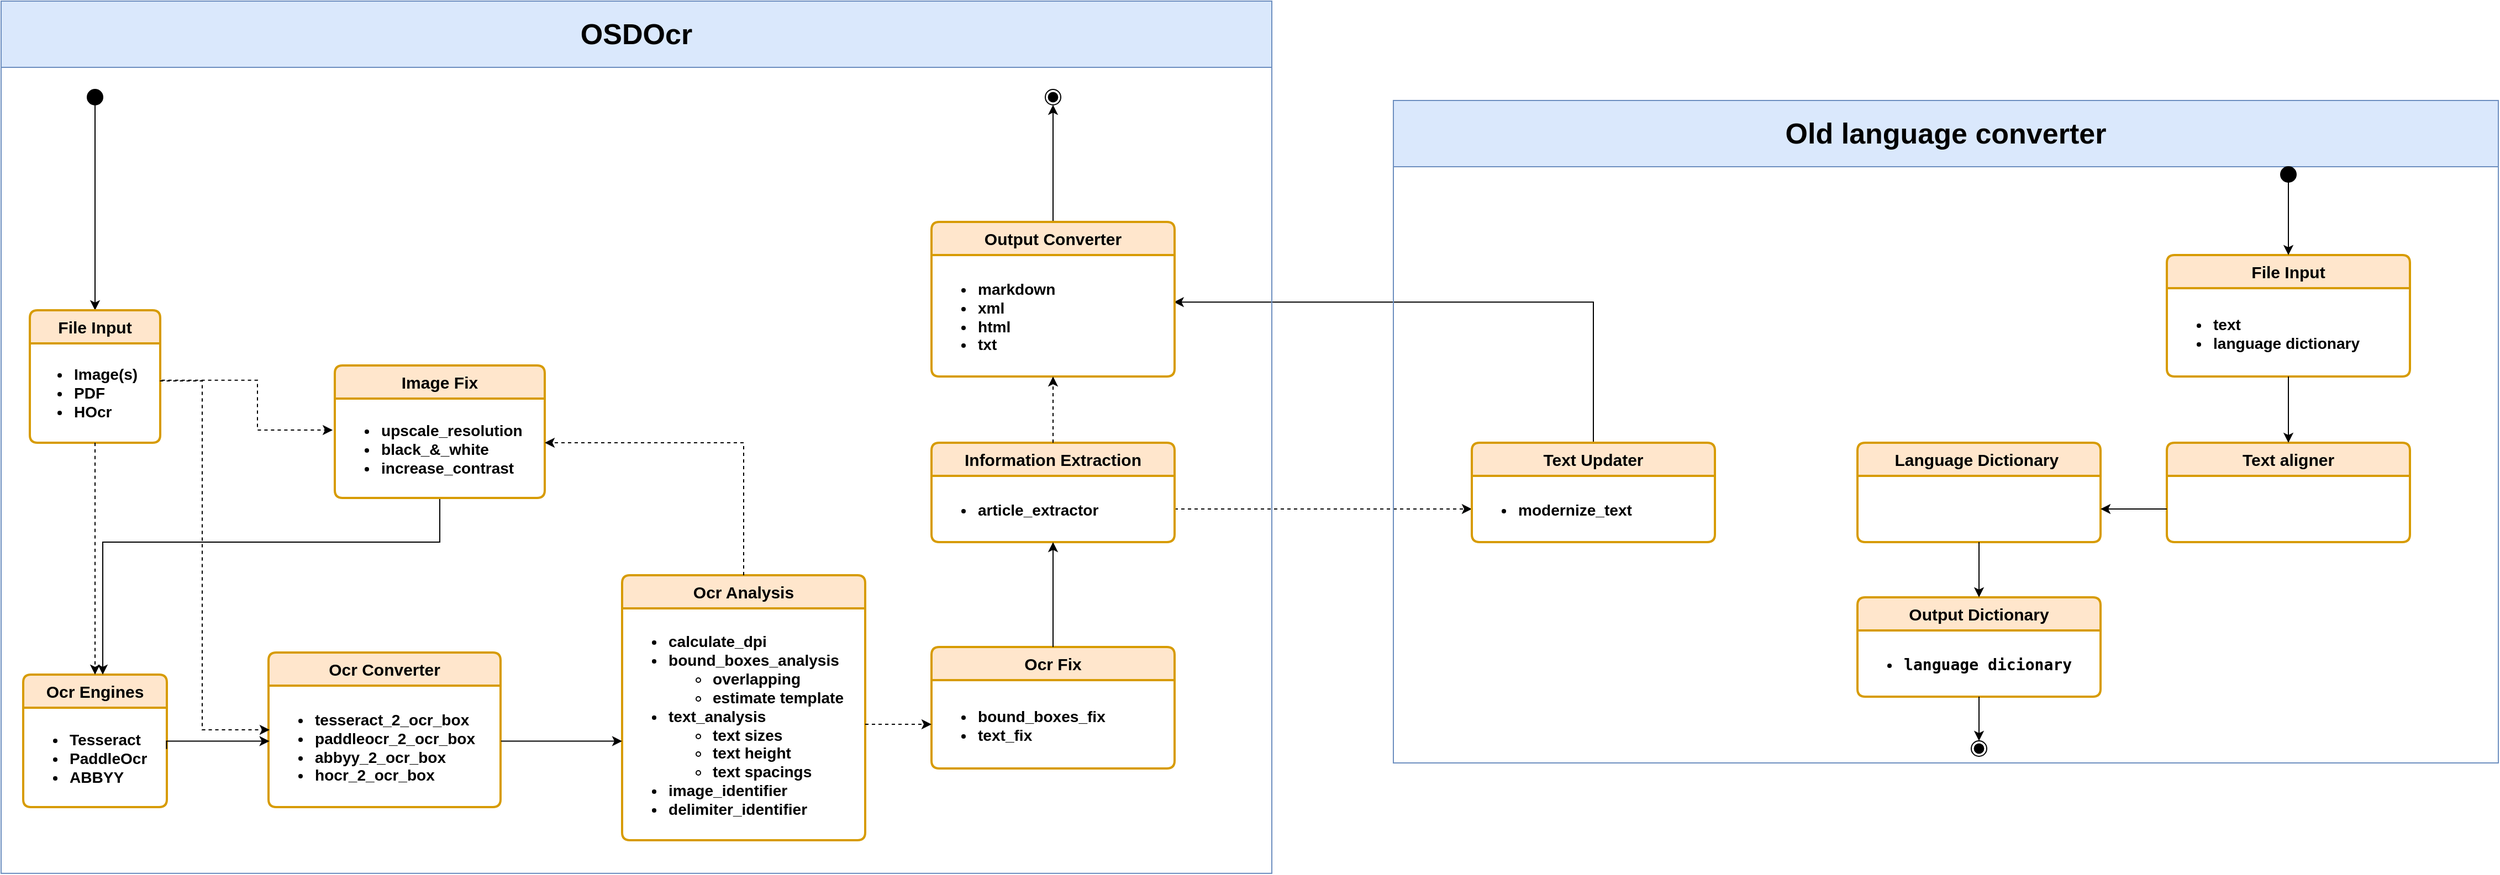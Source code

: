 <mxfile version="22.0.8" type="device">
  <diagram name="Página-1" id="f4myjXXkz3d_2DM51SEM">
    <mxGraphModel dx="2817" dy="2324" grid="1" gridSize="10" guides="1" tooltips="1" connect="1" arrows="1" fold="1" page="1" pageScale="1" pageWidth="827" pageHeight="1169" math="0" shadow="0">
      <root>
        <mxCell id="0" />
        <mxCell id="1" parent="0" />
        <mxCell id="zhg8SkGp06ClBrMdq5oj-50" value="" style="edgeStyle=orthogonalEdgeStyle;rounded=0;orthogonalLoop=1;jettySize=auto;html=1;dashed=1;" edge="1" parent="1" source="zhg8SkGp06ClBrMdq5oj-33" target="zhg8SkGp06ClBrMdq5oj-39">
          <mxGeometry relative="1" as="geometry" />
        </mxCell>
        <mxCell id="zhg8SkGp06ClBrMdq5oj-51" style="edgeStyle=orthogonalEdgeStyle;rounded=0;orthogonalLoop=1;jettySize=auto;html=1;exitX=0.5;exitY=0;exitDx=0;exitDy=0;entryX=0.997;entryY=0.387;entryDx=0;entryDy=0;entryPerimeter=0;" edge="1" parent="1" source="zhg8SkGp06ClBrMdq5oj-38" target="zhg8SkGp06ClBrMdq5oj-41">
          <mxGeometry relative="1" as="geometry" />
        </mxCell>
        <mxCell id="zhg8SkGp06ClBrMdq5oj-55" value="&lt;font style=&quot;font-size: 26px;&quot;&gt;OSDOcr&lt;/font&gt;" style="swimlane;whiteSpace=wrap;html=1;startSize=60;fillColor=#dae8fc;strokeColor=#6c8ebf;" vertex="1" parent="1">
          <mxGeometry x="-90" y="-220" width="1150" height="790" as="geometry" />
        </mxCell>
        <mxCell id="2" value="" style="ellipse;fillColor=strokeColor;" parent="zhg8SkGp06ClBrMdq5oj-55" vertex="1">
          <mxGeometry x="78" y="80" width="14" height="14" as="geometry" />
        </mxCell>
        <mxCell id="5" value="" style="ellipse;shape=endState;fillColor=strokeColor;" parent="zhg8SkGp06ClBrMdq5oj-55" vertex="1">
          <mxGeometry x="945" y="80" width="14" height="14" as="geometry" />
        </mxCell>
        <mxCell id="6" value="" style="curved=1;startArrow=none;;exitX=0.501;exitY=1;entryX=0.5;entryY=0;" parent="zhg8SkGp06ClBrMdq5oj-55" source="2" target="3" edge="1">
          <mxGeometry relative="1" as="geometry">
            <Array as="points" />
          </mxGeometry>
        </mxCell>
        <mxCell id="zhg8SkGp06ClBrMdq5oj-14" value="&lt;font style=&quot;font-size: 15px;&quot;&gt;&lt;b&gt;Ocr Engines&lt;/b&gt;&lt;/font&gt;" style="rounded=1;absoluteArcSize=1;arcSize=14;whiteSpace=wrap;strokeWidth=2;shape=swimlane;fontStyle=0;startSize=30;childLayout=stackLayout;horizontal=1;horizontalStack=0;resizeParent=1;resizeParentMax=0;resizeLast=0;collapsible=1;marginBottom=0;html=1;align=center;fillColor=#ffe6cc;strokeColor=#d79b00;" vertex="1" parent="zhg8SkGp06ClBrMdq5oj-55">
          <mxGeometry x="20" y="610" width="130" height="120" as="geometry">
            <mxRectangle x="8" y="120" width="90" height="30" as="alternateBounds" />
          </mxGeometry>
        </mxCell>
        <mxCell id="zhg8SkGp06ClBrMdq5oj-15" value="&lt;div style=&quot;&quot;&gt;&lt;pre&gt;&lt;p&gt;&lt;/p&gt;&lt;p&gt;&lt;/p&gt;&lt;p&gt;&lt;/p&gt;&lt;h1&gt;&lt;/h1&gt;&lt;h3&gt;&lt;ul&gt;&lt;li&gt;&lt;font face=&quot;Helvetica&quot;&gt;Tesseract&lt;/font&gt;&lt;/li&gt;&lt;li&gt;&lt;font face=&quot;Helvetica&quot;&gt;PaddleOcr&lt;/font&gt;&lt;/li&gt;&lt;li&gt;&lt;font face=&quot;Helvetica&quot;&gt;ABBYY&lt;/font&gt;&lt;/li&gt;&lt;/ul&gt;&lt;/h3&gt;&lt;p&gt;&lt;/p&gt;&lt;p&gt;&lt;/p&gt;&lt;p&gt;&lt;/p&gt;&lt;/pre&gt;&lt;/div&gt;" style="text;html=1;align=left;verticalAlign=middle;resizable=0;points=[];autosize=1;strokeColor=none;fillColor=none;" vertex="1" parent="zhg8SkGp06ClBrMdq5oj-14">
          <mxGeometry y="30" width="130" height="90" as="geometry" />
        </mxCell>
        <mxCell id="3" value="&lt;font style=&quot;font-size: 15px;&quot;&gt;&lt;b&gt;File Input&lt;/b&gt;&lt;/font&gt;" style="rounded=1;absoluteArcSize=1;arcSize=14;whiteSpace=wrap;strokeWidth=2;shape=swimlane;fontStyle=0;startSize=30;childLayout=stackLayout;horizontal=1;horizontalStack=0;resizeParent=1;resizeParentMax=0;resizeLast=0;collapsible=1;marginBottom=0;html=1;align=center;fillColor=#ffe6cc;strokeColor=#d79b00;" parent="zhg8SkGp06ClBrMdq5oj-55" vertex="1">
          <mxGeometry x="26" y="280" width="118" height="120" as="geometry">
            <mxRectangle x="8" y="120" width="90" height="30" as="alternateBounds" />
          </mxGeometry>
        </mxCell>
        <mxCell id="zhg8SkGp06ClBrMdq5oj-13" value="&lt;ul style=&quot;font-size: 14px;&quot;&gt;&lt;li style=&quot;font-size: 14px;&quot;&gt;Image(s)&lt;/li&gt;&lt;li style=&quot;font-size: 14px;&quot;&gt;PDF&lt;/li&gt;&lt;li style=&quot;font-size: 14px;&quot;&gt;HOcr&lt;/li&gt;&lt;/ul&gt;" style="text;align=left;verticalAlign=middle;resizable=0;points=[];autosize=1;strokeColor=none;fillColor=none;spacing=0;html=1;horizontal=1;spacingLeft=0;fontSize=14;fontStyle=1" vertex="1" parent="3">
          <mxGeometry y="30" width="118" height="90" as="geometry" />
        </mxCell>
        <mxCell id="7" value="" style="curved=1;startArrow=none;;exitX=0.5;exitY=0.99;entryX=0.5;entryY=0;entryDx=0;entryDy=0;dashed=1;" parent="zhg8SkGp06ClBrMdq5oj-55" source="3" target="zhg8SkGp06ClBrMdq5oj-14" edge="1">
          <mxGeometry relative="1" as="geometry">
            <Array as="points" />
            <mxPoint x="222" y="720" as="targetPoint" />
          </mxGeometry>
        </mxCell>
        <mxCell id="zhg8SkGp06ClBrMdq5oj-18" value="&lt;b&gt;&lt;font style=&quot;font-size: 15px;&quot;&gt;Ocr Converter&lt;/font&gt;&lt;/b&gt;" style="rounded=1;absoluteArcSize=1;arcSize=14;whiteSpace=wrap;strokeWidth=2;shape=swimlane;fontStyle=0;startSize=30;childLayout=stackLayout;horizontal=1;horizontalStack=0;resizeParent=1;resizeParentMax=0;resizeLast=0;collapsible=1;marginBottom=0;html=1;align=center;fillColor=#ffe6cc;strokeColor=#d79b00;" vertex="1" parent="zhg8SkGp06ClBrMdq5oj-55">
          <mxGeometry x="242" y="590" width="210" height="140" as="geometry">
            <mxRectangle x="8" y="120" width="90" height="30" as="alternateBounds" />
          </mxGeometry>
        </mxCell>
        <mxCell id="zhg8SkGp06ClBrMdq5oj-19" value="&lt;div style=&quot;&quot;&gt;&lt;pre&gt;&lt;p&gt;&lt;/p&gt;&lt;p&gt;&lt;/p&gt;&lt;p&gt;&lt;/p&gt;&lt;h1&gt;&lt;/h1&gt;&lt;h3&gt;&lt;ul&gt;&lt;li&gt;&lt;font face=&quot;Helvetica&quot;&gt;tesseract_2_ocr_box&lt;/font&gt;&lt;/li&gt;&lt;li&gt;&lt;font face=&quot;Helvetica&quot;&gt;paddleocr_2_ocr_box&lt;/font&gt;&lt;/li&gt;&lt;li&gt;&lt;font face=&quot;Helvetica&quot;&gt;abbyy_2_ocr_box&lt;/font&gt;&lt;/li&gt;&lt;li&gt;&lt;font face=&quot;Helvetica&quot;&gt;hocr_2_ocr_box&lt;/font&gt;&lt;/li&gt;&lt;/ul&gt;&lt;/h3&gt;&lt;p&gt;&lt;/p&gt;&lt;p&gt;&lt;/p&gt;&lt;p&gt;&lt;/p&gt;&lt;/pre&gt;&lt;/div&gt;" style="text;html=1;align=left;verticalAlign=middle;resizable=0;points=[];autosize=1;strokeColor=none;fillColor=none;" vertex="1" parent="zhg8SkGp06ClBrMdq5oj-18">
          <mxGeometry y="30" width="210" height="110" as="geometry" />
        </mxCell>
        <mxCell id="zhg8SkGp06ClBrMdq5oj-20" style="edgeStyle=orthogonalEdgeStyle;rounded=0;orthogonalLoop=1;jettySize=auto;html=1;exitX=0.998;exitY=0.378;exitDx=0;exitDy=0;exitPerimeter=0;dashed=1;" edge="1" parent="zhg8SkGp06ClBrMdq5oj-55" source="zhg8SkGp06ClBrMdq5oj-13">
          <mxGeometry relative="1" as="geometry">
            <mxPoint x="243" y="660" as="targetPoint" />
            <Array as="points">
              <mxPoint x="182" y="344" />
              <mxPoint x="182" y="660" />
              <mxPoint x="243" y="660" />
            </Array>
          </mxGeometry>
        </mxCell>
        <mxCell id="zhg8SkGp06ClBrMdq5oj-21" style="edgeStyle=orthogonalEdgeStyle;rounded=0;orthogonalLoop=1;jettySize=auto;html=1;exitX=0.998;exitY=0.415;exitDx=0;exitDy=0;entryX=0.004;entryY=0.457;entryDx=0;entryDy=0;entryPerimeter=0;exitPerimeter=0;" edge="1" parent="zhg8SkGp06ClBrMdq5oj-55" source="zhg8SkGp06ClBrMdq5oj-15" target="zhg8SkGp06ClBrMdq5oj-19">
          <mxGeometry relative="1" as="geometry">
            <Array as="points">
              <mxPoint x="150" y="670" />
            </Array>
          </mxGeometry>
        </mxCell>
        <mxCell id="zhg8SkGp06ClBrMdq5oj-54" style="edgeStyle=orthogonalEdgeStyle;rounded=0;orthogonalLoop=1;jettySize=auto;html=1;" edge="1" parent="zhg8SkGp06ClBrMdq5oj-55" source="zhg8SkGp06ClBrMdq5oj-22" target="zhg8SkGp06ClBrMdq5oj-14">
          <mxGeometry relative="1" as="geometry">
            <Array as="points">
              <mxPoint x="397" y="490" />
              <mxPoint x="92" y="490" />
            </Array>
          </mxGeometry>
        </mxCell>
        <mxCell id="zhg8SkGp06ClBrMdq5oj-22" value="&lt;b&gt;&lt;font style=&quot;font-size: 15px;&quot;&gt;Image Fix&lt;/font&gt;&lt;/b&gt;" style="rounded=1;absoluteArcSize=1;arcSize=14;whiteSpace=wrap;strokeWidth=2;shape=swimlane;fontStyle=0;startSize=30;childLayout=stackLayout;horizontal=1;horizontalStack=0;resizeParent=1;resizeParentMax=0;resizeLast=0;collapsible=1;marginBottom=0;html=1;align=center;fillColor=#ffe6cc;strokeColor=#d79b00;" vertex="1" parent="zhg8SkGp06ClBrMdq5oj-55">
          <mxGeometry x="302" y="330" width="190" height="120" as="geometry">
            <mxRectangle x="8" y="120" width="90" height="30" as="alternateBounds" />
          </mxGeometry>
        </mxCell>
        <mxCell id="zhg8SkGp06ClBrMdq5oj-23" value="&lt;div style=&quot;&quot;&gt;&lt;pre&gt;&lt;p&gt;&lt;/p&gt;&lt;p&gt;&lt;/p&gt;&lt;p&gt;&lt;/p&gt;&lt;h1&gt;&lt;/h1&gt;&lt;h3&gt;&lt;ul&gt;&lt;li&gt;&lt;font face=&quot;Helvetica&quot;&gt;upscale_resolution&lt;/font&gt;&lt;/li&gt;&lt;li&gt;&lt;font face=&quot;Helvetica&quot;&gt;black_&amp;amp;_white&lt;/font&gt;&lt;/li&gt;&lt;li&gt;&lt;font face=&quot;Helvetica&quot;&gt;increase_contrast&lt;/font&gt;&lt;/li&gt;&lt;/ul&gt;&lt;/h3&gt;&lt;p&gt;&lt;/p&gt;&lt;p&gt;&lt;/p&gt;&lt;p&gt;&lt;/p&gt;&lt;/pre&gt;&lt;/div&gt;" style="text;html=1;align=left;verticalAlign=middle;resizable=0;points=[];autosize=1;strokeColor=none;fillColor=none;" vertex="1" parent="zhg8SkGp06ClBrMdq5oj-22">
          <mxGeometry y="30" width="190" height="90" as="geometry" />
        </mxCell>
        <mxCell id="zhg8SkGp06ClBrMdq5oj-27" style="edgeStyle=orthogonalEdgeStyle;rounded=0;orthogonalLoop=1;jettySize=auto;html=1;exitX=1.011;exitY=0.371;exitDx=0;exitDy=0;entryX=-0.01;entryY=0.317;entryDx=0;entryDy=0;entryPerimeter=0;exitPerimeter=0;dashed=1;" edge="1" parent="zhg8SkGp06ClBrMdq5oj-55" source="zhg8SkGp06ClBrMdq5oj-13" target="zhg8SkGp06ClBrMdq5oj-23">
          <mxGeometry relative="1" as="geometry">
            <Array as="points">
              <mxPoint x="232" y="343" />
              <mxPoint x="232" y="389" />
            </Array>
          </mxGeometry>
        </mxCell>
        <mxCell id="zhg8SkGp06ClBrMdq5oj-28" value="&lt;b&gt;&lt;font style=&quot;font-size: 15px;&quot;&gt;Ocr Analysis&lt;/font&gt;&lt;/b&gt;" style="rounded=1;absoluteArcSize=1;arcSize=14;whiteSpace=wrap;strokeWidth=2;shape=swimlane;fontStyle=0;startSize=30;childLayout=stackLayout;horizontal=1;horizontalStack=0;resizeParent=1;resizeParentMax=0;resizeLast=0;collapsible=1;marginBottom=0;html=1;align=center;fillColor=#ffe6cc;strokeColor=#d79b00;" vertex="1" parent="zhg8SkGp06ClBrMdq5oj-55">
          <mxGeometry x="562" y="520" width="220" height="240" as="geometry">
            <mxRectangle x="8" y="120" width="90" height="30" as="alternateBounds" />
          </mxGeometry>
        </mxCell>
        <mxCell id="zhg8SkGp06ClBrMdq5oj-29" value="&lt;div style=&quot;&quot;&gt;&lt;pre&gt;&lt;p&gt;&lt;/p&gt;&lt;p&gt;&lt;/p&gt;&lt;p&gt;&lt;/p&gt;&lt;h1&gt;&lt;/h1&gt;&lt;h3&gt;&lt;ul&gt;&lt;li&gt;&lt;font face=&quot;Helvetica&quot;&gt;calculate_dpi&lt;/font&gt;&lt;/li&gt;&lt;li&gt;&lt;font face=&quot;Helvetica&quot;&gt;bound_boxes_analysis&lt;/font&gt;&lt;/li&gt;&lt;ul&gt;&lt;li&gt;&lt;font face=&quot;Helvetica&quot;&gt;overlapping&lt;/font&gt;&lt;/li&gt;&lt;li&gt;&lt;font face=&quot;Helvetica&quot;&gt;estimate template&lt;/font&gt;&lt;/li&gt;&lt;/ul&gt;&lt;li&gt;&lt;font face=&quot;Helvetica&quot;&gt;text_analysis&lt;/font&gt;&lt;/li&gt;&lt;ul&gt;&lt;li&gt;&lt;font face=&quot;Helvetica&quot;&gt;text sizes&lt;/font&gt;&lt;/li&gt;&lt;li&gt;&lt;font face=&quot;Helvetica&quot;&gt;text height&lt;/font&gt;&lt;/li&gt;&lt;li&gt;&lt;font face=&quot;Helvetica&quot;&gt;text spacings&lt;/font&gt;&lt;/li&gt;&lt;/ul&gt;&lt;li&gt;&lt;font face=&quot;Helvetica&quot;&gt;image_identifier&lt;/font&gt;&lt;/li&gt;&lt;li&gt;&lt;font face=&quot;Helvetica&quot;&gt;delimiter_identifier&lt;/font&gt;&lt;/li&gt;&lt;/ul&gt;&lt;/h3&gt;&lt;p&gt;&lt;/p&gt;&lt;p&gt;&lt;/p&gt;&lt;p&gt;&lt;/p&gt;&lt;/pre&gt;&lt;/div&gt;" style="text;html=1;align=left;verticalAlign=middle;resizable=0;points=[];autosize=1;strokeColor=none;fillColor=none;" vertex="1" parent="zhg8SkGp06ClBrMdq5oj-28">
          <mxGeometry y="30" width="220" height="210" as="geometry" />
        </mxCell>
        <mxCell id="zhg8SkGp06ClBrMdq5oj-30" value="&lt;b&gt;&lt;font style=&quot;font-size: 15px;&quot;&gt;Ocr Fix&lt;/font&gt;&lt;/b&gt;" style="rounded=1;absoluteArcSize=1;arcSize=14;whiteSpace=wrap;strokeWidth=2;shape=swimlane;fontStyle=0;startSize=30;childLayout=stackLayout;horizontal=1;horizontalStack=0;resizeParent=1;resizeParentMax=0;resizeLast=0;collapsible=1;marginBottom=0;html=1;align=center;fillColor=#ffe6cc;strokeColor=#d79b00;" vertex="1" parent="zhg8SkGp06ClBrMdq5oj-55">
          <mxGeometry x="842" y="585" width="220" height="110" as="geometry">
            <mxRectangle x="8" y="120" width="90" height="30" as="alternateBounds" />
          </mxGeometry>
        </mxCell>
        <mxCell id="zhg8SkGp06ClBrMdq5oj-31" value="&lt;div style=&quot;&quot;&gt;&lt;pre&gt;&lt;p&gt;&lt;/p&gt;&lt;p&gt;&lt;/p&gt;&lt;p&gt;&lt;/p&gt;&lt;h1&gt;&lt;/h1&gt;&lt;h3&gt;&lt;ul&gt;&lt;li&gt;&lt;font face=&quot;Helvetica&quot;&gt;bound_boxes_fix&lt;/font&gt;&lt;/li&gt;&lt;li&gt;&lt;font face=&quot;Helvetica&quot;&gt;text_fix&lt;/font&gt;&lt;/li&gt;&lt;/ul&gt;&lt;/h3&gt;&lt;p&gt;&lt;/p&gt;&lt;p&gt;&lt;/p&gt;&lt;p&gt;&lt;/p&gt;&lt;/pre&gt;&lt;/div&gt;" style="text;html=1;align=left;verticalAlign=middle;resizable=0;points=[];autosize=1;strokeColor=none;fillColor=none;" vertex="1" parent="zhg8SkGp06ClBrMdq5oj-30">
          <mxGeometry y="30" width="220" height="80" as="geometry" />
        </mxCell>
        <mxCell id="zhg8SkGp06ClBrMdq5oj-32" value="&lt;b&gt;&lt;font style=&quot;font-size: 15px;&quot;&gt;Information Extraction&lt;/font&gt;&lt;/b&gt;" style="rounded=1;absoluteArcSize=1;arcSize=14;whiteSpace=wrap;strokeWidth=2;shape=swimlane;fontStyle=0;startSize=30;childLayout=stackLayout;horizontal=1;horizontalStack=0;resizeParent=1;resizeParentMax=0;resizeLast=0;collapsible=1;marginBottom=0;html=1;align=center;fillColor=#ffe6cc;strokeColor=#d79b00;" vertex="1" parent="zhg8SkGp06ClBrMdq5oj-55">
          <mxGeometry x="842" y="400" width="220" height="90" as="geometry">
            <mxRectangle x="8" y="120" width="90" height="30" as="alternateBounds" />
          </mxGeometry>
        </mxCell>
        <mxCell id="zhg8SkGp06ClBrMdq5oj-33" value="&lt;div style=&quot;&quot;&gt;&lt;pre&gt;&lt;p&gt;&lt;/p&gt;&lt;p&gt;&lt;/p&gt;&lt;p&gt;&lt;/p&gt;&lt;h1&gt;&lt;/h1&gt;&lt;h3&gt;&lt;ul&gt;&lt;li&gt;&lt;font face=&quot;Helvetica&quot;&gt;article_extractor&lt;/font&gt;&lt;/li&gt;&lt;/ul&gt;&lt;/h3&gt;&lt;p&gt;&lt;/p&gt;&lt;p&gt;&lt;/p&gt;&lt;p&gt;&lt;/p&gt;&lt;/pre&gt;&lt;/div&gt;" style="text;html=1;align=left;verticalAlign=middle;resizable=0;points=[];autosize=1;strokeColor=none;fillColor=none;" vertex="1" parent="zhg8SkGp06ClBrMdq5oj-32">
          <mxGeometry y="30" width="220" height="60" as="geometry" />
        </mxCell>
        <mxCell id="zhg8SkGp06ClBrMdq5oj-35" value="" style="edgeStyle=orthogonalEdgeStyle;rounded=0;orthogonalLoop=1;jettySize=auto;html=1;" edge="1" parent="zhg8SkGp06ClBrMdq5oj-55" source="zhg8SkGp06ClBrMdq5oj-30" target="zhg8SkGp06ClBrMdq5oj-33">
          <mxGeometry relative="1" as="geometry" />
        </mxCell>
        <mxCell id="zhg8SkGp06ClBrMdq5oj-36" value="" style="edgeStyle=orthogonalEdgeStyle;rounded=0;orthogonalLoop=1;jettySize=auto;html=1;dashed=1;" edge="1" parent="zhg8SkGp06ClBrMdq5oj-55" source="zhg8SkGp06ClBrMdq5oj-29" target="zhg8SkGp06ClBrMdq5oj-31">
          <mxGeometry relative="1" as="geometry" />
        </mxCell>
        <mxCell id="zhg8SkGp06ClBrMdq5oj-37" value="" style="edgeStyle=orthogonalEdgeStyle;rounded=0;orthogonalLoop=1;jettySize=auto;html=1;exitX=1.002;exitY=0.457;exitDx=0;exitDy=0;exitPerimeter=0;" edge="1" parent="zhg8SkGp06ClBrMdq5oj-55" source="zhg8SkGp06ClBrMdq5oj-19" target="zhg8SkGp06ClBrMdq5oj-29">
          <mxGeometry relative="1" as="geometry">
            <mxPoint x="522" y="615" as="sourcePoint" />
            <Array as="points">
              <mxPoint x="530" y="670" />
              <mxPoint x="530" y="670" />
            </Array>
          </mxGeometry>
        </mxCell>
        <mxCell id="zhg8SkGp06ClBrMdq5oj-49" value="" style="edgeStyle=orthogonalEdgeStyle;rounded=0;orthogonalLoop=1;jettySize=auto;html=1;" edge="1" parent="zhg8SkGp06ClBrMdq5oj-55" source="zhg8SkGp06ClBrMdq5oj-40" target="5">
          <mxGeometry relative="1" as="geometry" />
        </mxCell>
        <mxCell id="zhg8SkGp06ClBrMdq5oj-40" value="&lt;b&gt;&lt;font style=&quot;font-size: 15px;&quot;&gt;Output Converter&lt;/font&gt;&lt;/b&gt;" style="rounded=1;absoluteArcSize=1;arcSize=14;whiteSpace=wrap;strokeWidth=2;shape=swimlane;fontStyle=0;startSize=30;childLayout=stackLayout;horizontal=1;horizontalStack=0;resizeParent=1;resizeParentMax=0;resizeLast=0;collapsible=1;marginBottom=0;html=1;align=center;fillColor=#ffe6cc;strokeColor=#d79b00;" vertex="1" parent="zhg8SkGp06ClBrMdq5oj-55">
          <mxGeometry x="842" y="200" width="220" height="140" as="geometry">
            <mxRectangle x="8" y="120" width="90" height="30" as="alternateBounds" />
          </mxGeometry>
        </mxCell>
        <mxCell id="zhg8SkGp06ClBrMdq5oj-41" value="&lt;div style=&quot;&quot;&gt;&lt;pre&gt;&lt;p&gt;&lt;/p&gt;&lt;p&gt;&lt;/p&gt;&lt;p&gt;&lt;/p&gt;&lt;h1&gt;&lt;/h1&gt;&lt;h3&gt;&lt;ul&gt;&lt;li&gt;&lt;font face=&quot;Helvetica&quot;&gt;markdown&lt;/font&gt;&lt;/li&gt;&lt;li&gt;&lt;font face=&quot;Helvetica&quot;&gt;xml&lt;/font&gt;&lt;/li&gt;&lt;li&gt;&lt;font face=&quot;Helvetica&quot;&gt;html&lt;/font&gt;&lt;/li&gt;&lt;li&gt;&lt;font face=&quot;Helvetica&quot;&gt;txt&lt;/font&gt;&lt;/li&gt;&lt;/ul&gt;&lt;/h3&gt;&lt;p&gt;&lt;/p&gt;&lt;p&gt;&lt;/p&gt;&lt;p&gt;&lt;/p&gt;&lt;/pre&gt;&lt;/div&gt;" style="text;html=1;align=left;verticalAlign=middle;resizable=0;points=[];autosize=1;" vertex="1" parent="zhg8SkGp06ClBrMdq5oj-40">
          <mxGeometry y="30" width="220" height="110" as="geometry" />
        </mxCell>
        <mxCell id="zhg8SkGp06ClBrMdq5oj-44" value="" style="edgeStyle=orthogonalEdgeStyle;rounded=0;orthogonalLoop=1;jettySize=auto;html=1;dashed=1;" edge="1" parent="zhg8SkGp06ClBrMdq5oj-55" source="zhg8SkGp06ClBrMdq5oj-32" target="zhg8SkGp06ClBrMdq5oj-41">
          <mxGeometry relative="1" as="geometry" />
        </mxCell>
        <mxCell id="zhg8SkGp06ClBrMdq5oj-52" style="edgeStyle=orthogonalEdgeStyle;rounded=0;orthogonalLoop=1;jettySize=auto;html=1;exitX=0.5;exitY=0;exitDx=0;exitDy=0;dashed=1;" edge="1" parent="zhg8SkGp06ClBrMdq5oj-55" source="zhg8SkGp06ClBrMdq5oj-28">
          <mxGeometry relative="1" as="geometry">
            <mxPoint x="492" y="400" as="targetPoint" />
            <Array as="points">
              <mxPoint x="672" y="400" />
              <mxPoint x="493" y="400" />
            </Array>
          </mxGeometry>
        </mxCell>
        <mxCell id="zhg8SkGp06ClBrMdq5oj-57" value="&lt;span style=&quot;font-size: 26px;&quot;&gt;Old language converter&lt;/span&gt;" style="swimlane;whiteSpace=wrap;html=1;startSize=60;fillColor=#dae8fc;strokeColor=#6c8ebf;" vertex="1" parent="1">
          <mxGeometry x="1170" y="-130" width="1000" height="600" as="geometry" />
        </mxCell>
        <mxCell id="zhg8SkGp06ClBrMdq5oj-38" value="&lt;b&gt;&lt;font style=&quot;font-size: 15px;&quot;&gt;Text Updater&lt;/font&gt;&lt;/b&gt;" style="rounded=1;absoluteArcSize=1;arcSize=14;whiteSpace=wrap;strokeWidth=2;shape=swimlane;fontStyle=0;startSize=30;childLayout=stackLayout;horizontal=1;horizontalStack=0;resizeParent=1;resizeParentMax=0;resizeLast=0;collapsible=1;marginBottom=0;html=1;align=center;fillColor=#ffe6cc;strokeColor=#d79b00;" vertex="1" parent="zhg8SkGp06ClBrMdq5oj-57">
          <mxGeometry x="71" y="310" width="220" height="90" as="geometry">
            <mxRectangle x="8" y="120" width="90" height="30" as="alternateBounds" />
          </mxGeometry>
        </mxCell>
        <mxCell id="zhg8SkGp06ClBrMdq5oj-39" value="&lt;div style=&quot;&quot;&gt;&lt;pre&gt;&lt;p&gt;&lt;/p&gt;&lt;p&gt;&lt;/p&gt;&lt;p&gt;&lt;/p&gt;&lt;h1&gt;&lt;/h1&gt;&lt;h3&gt;&lt;ul&gt;&lt;li&gt;&lt;font face=&quot;Helvetica&quot;&gt;modernize_text&lt;/font&gt;&lt;/li&gt;&lt;/ul&gt;&lt;/h3&gt;&lt;p&gt;&lt;/p&gt;&lt;p&gt;&lt;/p&gt;&lt;p&gt;&lt;/p&gt;&lt;/pre&gt;&lt;/div&gt;" style="text;html=1;align=left;verticalAlign=middle;resizable=0;points=[];autosize=1;strokeColor=none;fillColor=none;" vertex="1" parent="zhg8SkGp06ClBrMdq5oj-38">
          <mxGeometry y="30" width="220" height="60" as="geometry" />
        </mxCell>
        <mxCell id="zhg8SkGp06ClBrMdq5oj-89" value="&lt;span style=&quot;font-size: 15px;&quot;&gt;&lt;b&gt;File Input&lt;/b&gt;&lt;/span&gt;" style="rounded=1;absoluteArcSize=1;arcSize=14;whiteSpace=wrap;strokeWidth=2;shape=swimlane;fontStyle=0;startSize=30;childLayout=stackLayout;horizontal=1;horizontalStack=0;resizeParent=1;resizeParentMax=0;resizeLast=0;collapsible=1;marginBottom=0;html=1;align=center;fillColor=#ffe6cc;strokeColor=#d79b00;" vertex="1" parent="zhg8SkGp06ClBrMdq5oj-57">
          <mxGeometry x="700" y="140" width="220" height="110" as="geometry">
            <mxRectangle x="8" y="120" width="90" height="30" as="alternateBounds" />
          </mxGeometry>
        </mxCell>
        <mxCell id="zhg8SkGp06ClBrMdq5oj-90" value="&lt;div style=&quot;&quot;&gt;&lt;pre&gt;&lt;p&gt;&lt;/p&gt;&lt;p&gt;&lt;/p&gt;&lt;p&gt;&lt;/p&gt;&lt;h1&gt;&lt;/h1&gt;&lt;h3&gt;&lt;ul&gt;&lt;li&gt;&lt;font face=&quot;Helvetica&quot;&gt;text&lt;/font&gt;&lt;/li&gt;&lt;li&gt;&lt;font face=&quot;Helvetica&quot;&gt;language dictionary&lt;/font&gt;&lt;/li&gt;&lt;/ul&gt;&lt;/h3&gt;&lt;p&gt;&lt;/p&gt;&lt;p&gt;&lt;/p&gt;&lt;p&gt;&lt;/p&gt;&lt;/pre&gt;&lt;/div&gt;" style="text;html=1;align=left;verticalAlign=middle;resizable=0;points=[];autosize=1;strokeColor=none;fillColor=none;" vertex="1" parent="zhg8SkGp06ClBrMdq5oj-89">
          <mxGeometry y="30" width="220" height="80" as="geometry" />
        </mxCell>
        <mxCell id="zhg8SkGp06ClBrMdq5oj-91" value="&lt;span style=&quot;font-size: 15px;&quot;&gt;&lt;b&gt;Text aligner&lt;/b&gt;&lt;/span&gt;" style="rounded=1;absoluteArcSize=1;arcSize=14;whiteSpace=wrap;strokeWidth=2;shape=swimlane;fontStyle=0;startSize=30;childLayout=stackLayout;horizontal=1;horizontalStack=0;resizeParent=1;resizeParentMax=0;resizeLast=0;collapsible=1;marginBottom=0;html=1;align=center;fillColor=#ffe6cc;strokeColor=#d79b00;" vertex="1" parent="zhg8SkGp06ClBrMdq5oj-57">
          <mxGeometry x="700" y="310" width="220" height="90" as="geometry">
            <mxRectangle x="8" y="120" width="90" height="30" as="alternateBounds" />
          </mxGeometry>
        </mxCell>
        <mxCell id="zhg8SkGp06ClBrMdq5oj-92" value="&lt;div style=&quot;&quot;&gt;&lt;pre&gt;&lt;p&gt;&lt;/p&gt;&lt;p&gt;&lt;/p&gt;&lt;p&gt;&lt;/p&gt;&lt;h1&gt;&lt;/h1&gt;&lt;h3&gt;&lt;div&gt;&lt;br&gt;&lt;/div&gt;&lt;/h3&gt;&lt;p&gt;&lt;/p&gt;&lt;p&gt;&lt;/p&gt;&lt;p&gt;&lt;/p&gt;&lt;/pre&gt;&lt;/div&gt;" style="text;html=1;align=left;verticalAlign=middle;resizable=0;points=[];autosize=1;strokeColor=none;fillColor=none;" vertex="1" parent="zhg8SkGp06ClBrMdq5oj-91">
          <mxGeometry y="30" width="220" height="60" as="geometry" />
        </mxCell>
        <mxCell id="zhg8SkGp06ClBrMdq5oj-93" value="&lt;span style=&quot;font-size: 15px;&quot;&gt;&lt;b&gt;Language Dictionary&amp;nbsp;&lt;/b&gt;&lt;/span&gt;" style="rounded=1;absoluteArcSize=1;arcSize=14;whiteSpace=wrap;strokeWidth=2;shape=swimlane;fontStyle=0;startSize=30;childLayout=stackLayout;horizontal=1;horizontalStack=0;resizeParent=1;resizeParentMax=0;resizeLast=0;collapsible=1;marginBottom=0;html=1;align=center;fillColor=#ffe6cc;strokeColor=#d79b00;" vertex="1" parent="zhg8SkGp06ClBrMdq5oj-57">
          <mxGeometry x="420" y="310" width="220" height="90" as="geometry">
            <mxRectangle x="8" y="120" width="90" height="30" as="alternateBounds" />
          </mxGeometry>
        </mxCell>
        <mxCell id="zhg8SkGp06ClBrMdq5oj-94" value="&lt;div style=&quot;&quot;&gt;&lt;pre&gt;&lt;p&gt;&lt;/p&gt;&lt;p&gt;&lt;/p&gt;&lt;p&gt;&lt;/p&gt;&lt;h1&gt;&lt;/h1&gt;&lt;h3&gt;&lt;div&gt;&lt;br&gt;&lt;/div&gt;&lt;/h3&gt;&lt;p&gt;&lt;/p&gt;&lt;p&gt;&lt;/p&gt;&lt;p&gt;&lt;/p&gt;&lt;/pre&gt;&lt;/div&gt;" style="text;html=1;align=left;verticalAlign=middle;resizable=0;points=[];autosize=1;strokeColor=none;fillColor=none;" vertex="1" parent="zhg8SkGp06ClBrMdq5oj-93">
          <mxGeometry y="30" width="220" height="60" as="geometry" />
        </mxCell>
        <mxCell id="zhg8SkGp06ClBrMdq5oj-95" value="&lt;span style=&quot;font-size: 15px;&quot;&gt;&lt;b&gt;Output Dictionary&lt;/b&gt;&lt;/span&gt;" style="rounded=1;absoluteArcSize=1;arcSize=14;whiteSpace=wrap;strokeWidth=2;shape=swimlane;fontStyle=0;startSize=30;childLayout=stackLayout;horizontal=1;horizontalStack=0;resizeParent=1;resizeParentMax=0;resizeLast=0;collapsible=1;marginBottom=0;html=1;align=center;fillColor=#ffe6cc;strokeColor=#d79b00;" vertex="1" parent="zhg8SkGp06ClBrMdq5oj-57">
          <mxGeometry x="420" y="450" width="220" height="90" as="geometry">
            <mxRectangle x="8" y="120" width="90" height="30" as="alternateBounds" />
          </mxGeometry>
        </mxCell>
        <mxCell id="zhg8SkGp06ClBrMdq5oj-96" value="&lt;div style=&quot;&quot;&gt;&lt;pre&gt;&lt;p&gt;&lt;/p&gt;&lt;p&gt;&lt;/p&gt;&lt;p&gt;&lt;/p&gt;&lt;h1&gt;&lt;/h1&gt;&lt;h3&gt;&lt;ul&gt;&lt;li&gt;language dicionary&lt;/li&gt;&lt;/ul&gt;&lt;/h3&gt;&lt;p&gt;&lt;/p&gt;&lt;p&gt;&lt;/p&gt;&lt;p&gt;&lt;/p&gt;&lt;/pre&gt;&lt;/div&gt;" style="text;html=1;align=left;verticalAlign=middle;resizable=0;points=[];autosize=1;strokeColor=none;fillColor=none;" vertex="1" parent="zhg8SkGp06ClBrMdq5oj-95">
          <mxGeometry y="30" width="220" height="60" as="geometry" />
        </mxCell>
        <mxCell id="zhg8SkGp06ClBrMdq5oj-97" value="" style="edgeStyle=orthogonalEdgeStyle;rounded=0;orthogonalLoop=1;jettySize=auto;html=1;entryX=0.5;entryY=0;entryDx=0;entryDy=0;" edge="1" parent="zhg8SkGp06ClBrMdq5oj-57" source="zhg8SkGp06ClBrMdq5oj-90" target="zhg8SkGp06ClBrMdq5oj-91">
          <mxGeometry relative="1" as="geometry" />
        </mxCell>
        <mxCell id="zhg8SkGp06ClBrMdq5oj-98" value="" style="edgeStyle=orthogonalEdgeStyle;rounded=0;orthogonalLoop=1;jettySize=auto;html=1;" edge="1" parent="zhg8SkGp06ClBrMdq5oj-57" source="zhg8SkGp06ClBrMdq5oj-92" target="zhg8SkGp06ClBrMdq5oj-94">
          <mxGeometry relative="1" as="geometry" />
        </mxCell>
        <mxCell id="zhg8SkGp06ClBrMdq5oj-99" style="edgeStyle=orthogonalEdgeStyle;rounded=0;orthogonalLoop=1;jettySize=auto;html=1;entryX=0.5;entryY=0;entryDx=0;entryDy=0;" edge="1" parent="zhg8SkGp06ClBrMdq5oj-57" source="zhg8SkGp06ClBrMdq5oj-94" target="zhg8SkGp06ClBrMdq5oj-95">
          <mxGeometry relative="1" as="geometry" />
        </mxCell>
        <mxCell id="zhg8SkGp06ClBrMdq5oj-100" value="" style="ellipse;shape=endState;fillColor=strokeColor;" vertex="1" parent="zhg8SkGp06ClBrMdq5oj-57">
          <mxGeometry x="523" y="580" width="14" height="14" as="geometry" />
        </mxCell>
        <mxCell id="zhg8SkGp06ClBrMdq5oj-101" value="" style="edgeStyle=orthogonalEdgeStyle;rounded=0;orthogonalLoop=1;jettySize=auto;html=1;" edge="1" parent="zhg8SkGp06ClBrMdq5oj-57" source="zhg8SkGp06ClBrMdq5oj-96" target="zhg8SkGp06ClBrMdq5oj-100">
          <mxGeometry relative="1" as="geometry" />
        </mxCell>
        <mxCell id="zhg8SkGp06ClBrMdq5oj-103" value="" style="edgeStyle=orthogonalEdgeStyle;rounded=0;orthogonalLoop=1;jettySize=auto;html=1;" edge="1" parent="zhg8SkGp06ClBrMdq5oj-57" source="zhg8SkGp06ClBrMdq5oj-102">
          <mxGeometry relative="1" as="geometry">
            <mxPoint x="810" y="140" as="targetPoint" />
          </mxGeometry>
        </mxCell>
        <mxCell id="zhg8SkGp06ClBrMdq5oj-102" value="" style="ellipse;fillColor=strokeColor;" vertex="1" parent="zhg8SkGp06ClBrMdq5oj-57">
          <mxGeometry x="803" y="60" width="14" height="14" as="geometry" />
        </mxCell>
      </root>
    </mxGraphModel>
  </diagram>
</mxfile>
